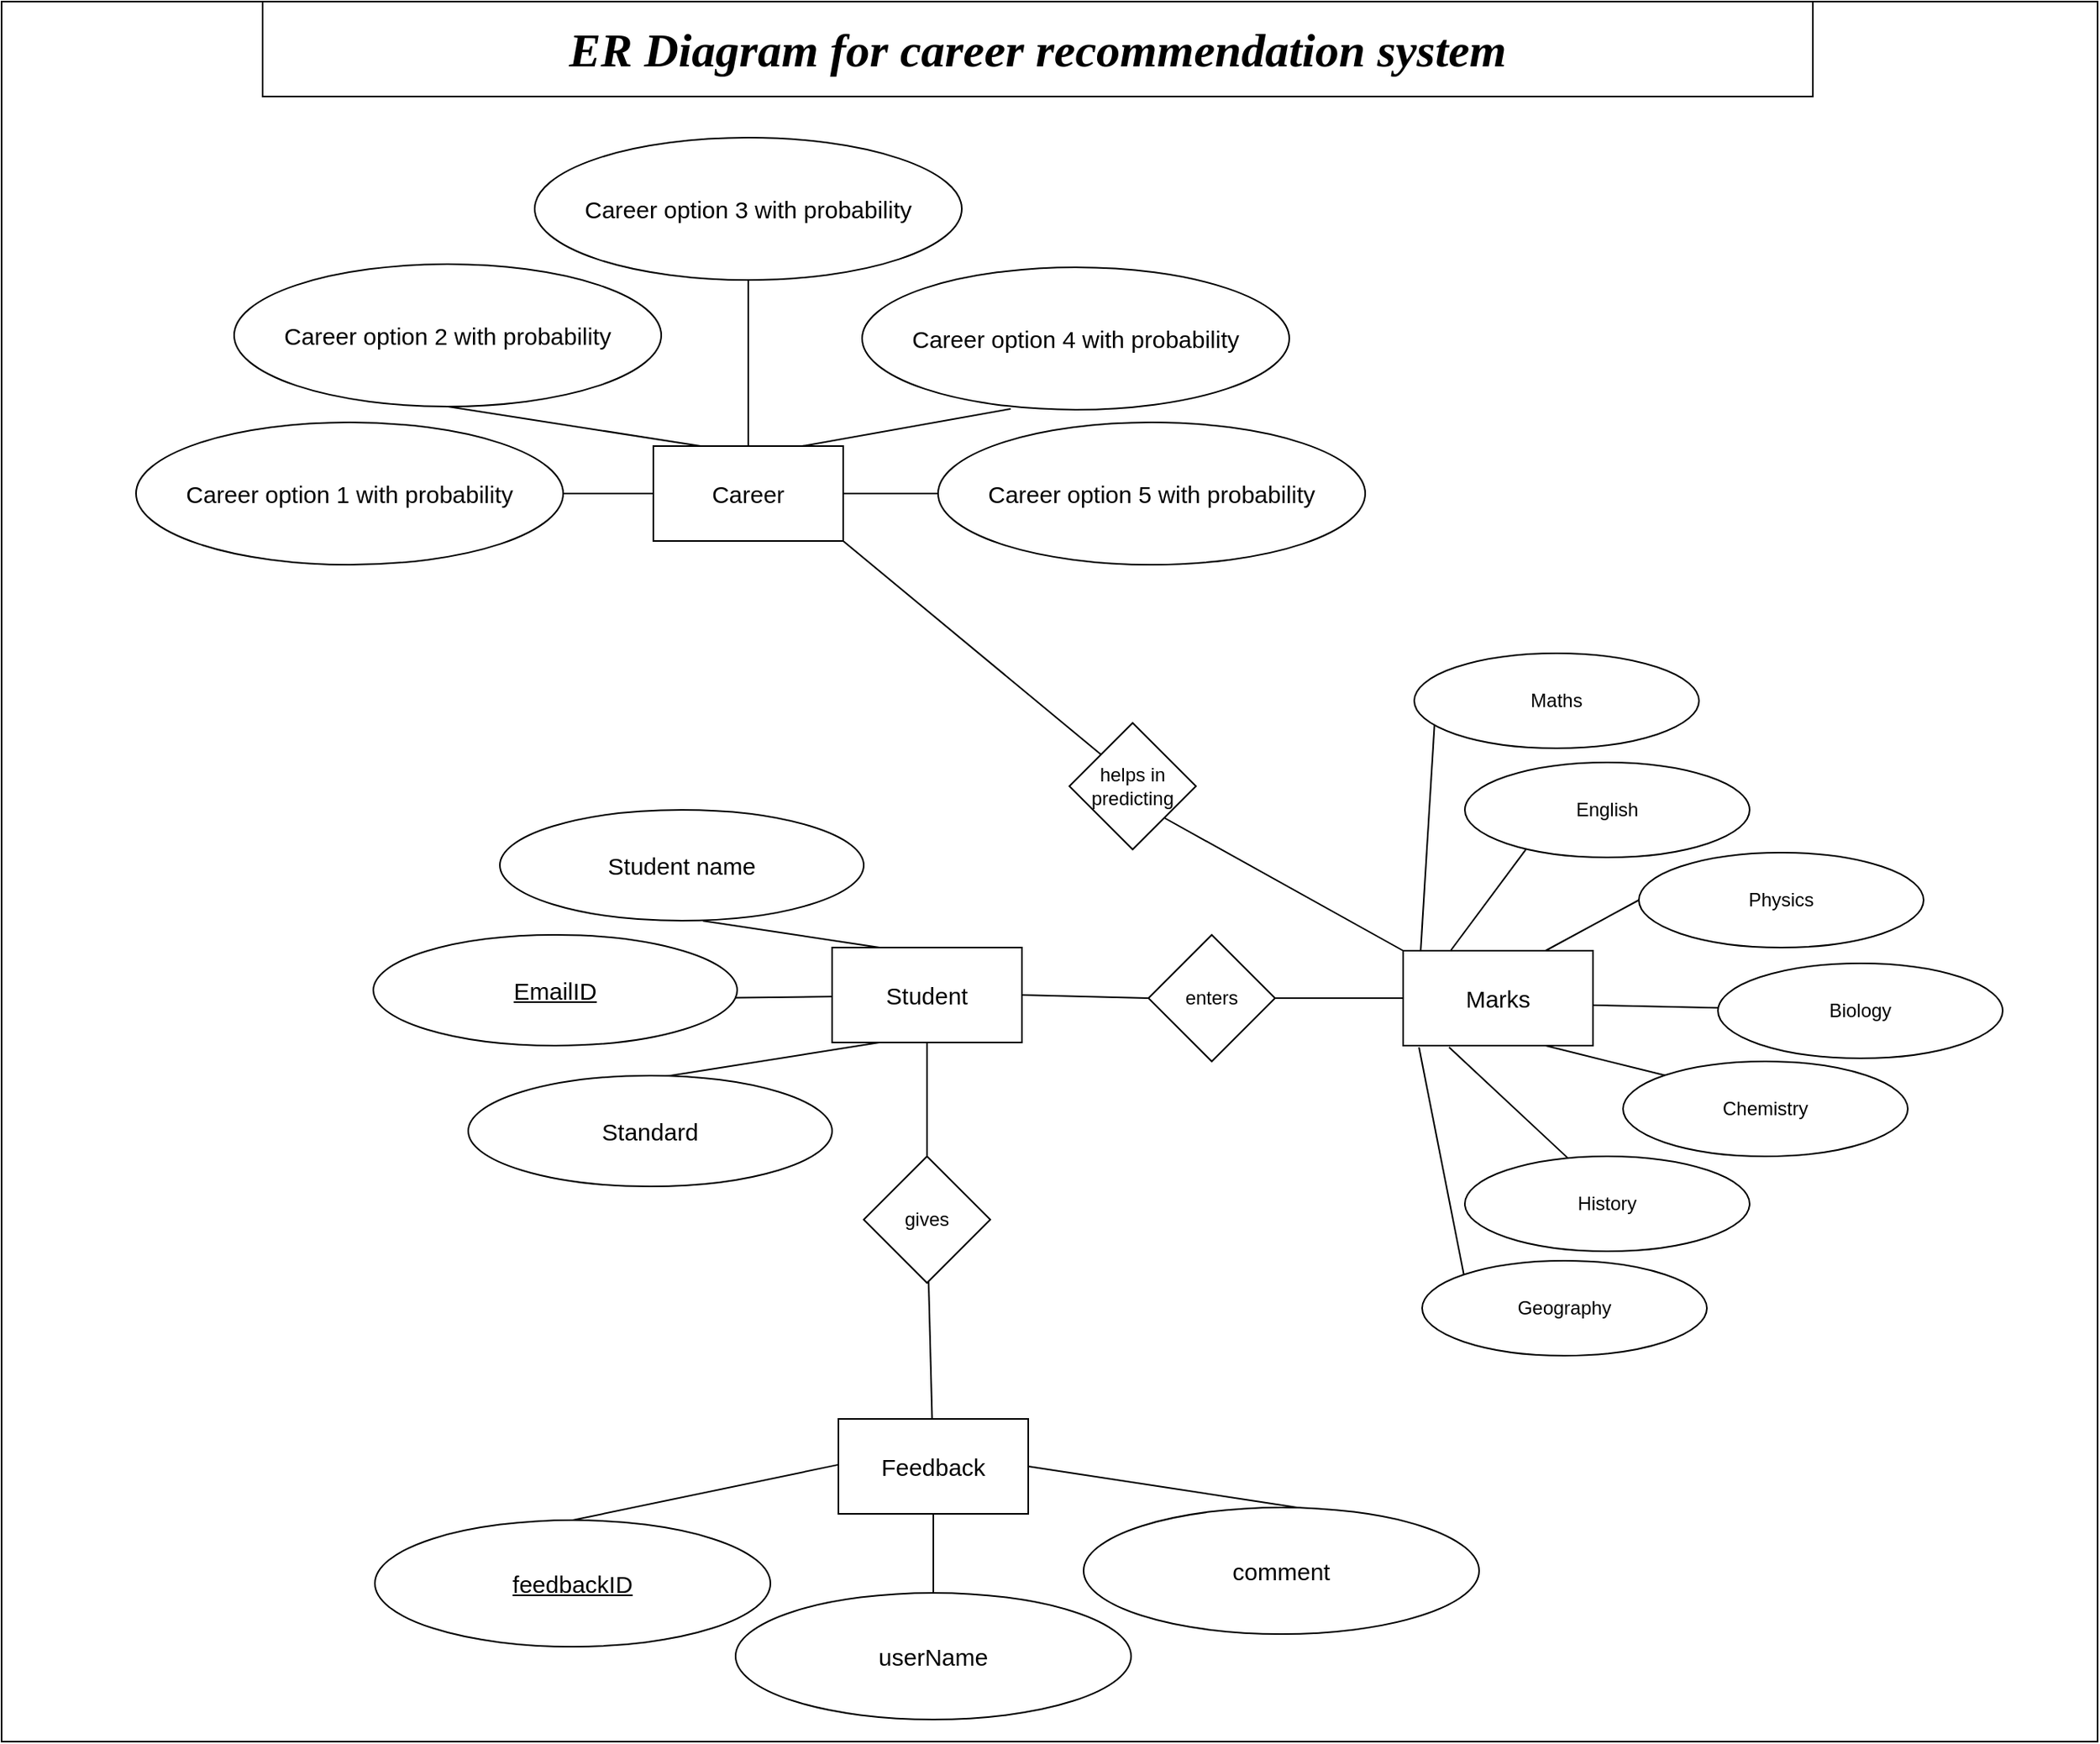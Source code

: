 <mxfile version="25.0.3">
  <diagram name="Page-1" id="f7vcRPwsbpzKCCicOem-">
    <mxGraphModel dx="2120" dy="1467" grid="1" gridSize="10" guides="1" tooltips="1" connect="1" arrows="1" fold="1" page="1" pageScale="1" pageWidth="850" pageHeight="1100" math="0" shadow="0">
      <root>
        <mxCell id="0" />
        <mxCell id="1" parent="0" />
        <mxCell id="DB7BiPDZvfRoe6xFMaz--55" value="" style="rounded=0;whiteSpace=wrap;html=1;" vertex="1" parent="1">
          <mxGeometry x="195" width="1325" height="1100" as="geometry" />
        </mxCell>
        <mxCell id="DB7BiPDZvfRoe6xFMaz--9" style="edgeStyle=orthogonalEdgeStyle;rounded=0;orthogonalLoop=1;jettySize=auto;html=1;exitX=0;exitY=0.5;exitDx=0;exitDy=0;entryX=1;entryY=0.5;entryDx=0;entryDy=0;endArrow=none;endFill=0;" edge="1" parent="1" source="DB7BiPDZvfRoe6xFMaz--1" target="DB7BiPDZvfRoe6xFMaz--7">
          <mxGeometry relative="1" as="geometry" />
        </mxCell>
        <mxCell id="DB7BiPDZvfRoe6xFMaz--21" style="rounded=0;orthogonalLoop=1;jettySize=auto;html=1;exitX=0.091;exitY=0.041;exitDx=0;exitDy=0;entryX=0.072;entryY=0.709;entryDx=0;entryDy=0;endArrow=none;endFill=0;exitPerimeter=0;entryPerimeter=0;" edge="1" parent="1" source="DB7BiPDZvfRoe6xFMaz--1" target="DB7BiPDZvfRoe6xFMaz--15">
          <mxGeometry relative="1" as="geometry" />
        </mxCell>
        <mxCell id="DB7BiPDZvfRoe6xFMaz--22" style="rounded=0;orthogonalLoop=1;jettySize=auto;html=1;exitX=0.25;exitY=0;exitDx=0;exitDy=0;entryX=0.214;entryY=0.918;entryDx=0;entryDy=0;endArrow=none;endFill=0;entryPerimeter=0;" edge="1" parent="1" source="DB7BiPDZvfRoe6xFMaz--1" target="DB7BiPDZvfRoe6xFMaz--13">
          <mxGeometry relative="1" as="geometry" />
        </mxCell>
        <mxCell id="DB7BiPDZvfRoe6xFMaz--23" style="rounded=0;orthogonalLoop=1;jettySize=auto;html=1;exitX=0.75;exitY=0;exitDx=0;exitDy=0;entryX=0;entryY=0.5;entryDx=0;entryDy=0;endArrow=none;endFill=0;" edge="1" parent="1" source="DB7BiPDZvfRoe6xFMaz--1" target="DB7BiPDZvfRoe6xFMaz--17">
          <mxGeometry relative="1" as="geometry" />
        </mxCell>
        <mxCell id="DB7BiPDZvfRoe6xFMaz--24" style="rounded=0;orthogonalLoop=1;jettySize=auto;html=1;exitX=0.97;exitY=0.606;exitDx=0;exitDy=0;endArrow=none;endFill=0;exitPerimeter=0;" edge="1" parent="1">
          <mxGeometry relative="1" as="geometry">
            <mxPoint x="1197.4" y="634.36" as="sourcePoint" />
            <mxPoint x="1280.166" y="636.177" as="targetPoint" />
          </mxGeometry>
        </mxCell>
        <mxCell id="DB7BiPDZvfRoe6xFMaz--25" style="rounded=0;orthogonalLoop=1;jettySize=auto;html=1;exitX=0.75;exitY=1;exitDx=0;exitDy=0;entryX=0;entryY=0;entryDx=0;entryDy=0;endArrow=none;endFill=0;" edge="1" parent="1" source="DB7BiPDZvfRoe6xFMaz--1" target="DB7BiPDZvfRoe6xFMaz--18">
          <mxGeometry relative="1" as="geometry" />
        </mxCell>
        <mxCell id="DB7BiPDZvfRoe6xFMaz--27" style="rounded=0;orthogonalLoop=1;jettySize=auto;html=1;entryX=0;entryY=0;entryDx=0;entryDy=0;endArrow=none;endFill=0;" edge="1" parent="1" target="DB7BiPDZvfRoe6xFMaz--20">
          <mxGeometry relative="1" as="geometry">
            <mxPoint x="1091" y="661" as="sourcePoint" />
            <mxPoint x="1081.76" y="813.98" as="targetPoint" />
          </mxGeometry>
        </mxCell>
        <mxCell id="DB7BiPDZvfRoe6xFMaz--30" style="rounded=0;orthogonalLoop=1;jettySize=auto;html=1;exitX=0;exitY=0;exitDx=0;exitDy=0;entryX=1;entryY=1;entryDx=0;entryDy=0;endArrow=none;endFill=0;" edge="1" parent="1" source="DB7BiPDZvfRoe6xFMaz--1" target="DB7BiPDZvfRoe6xFMaz--29">
          <mxGeometry relative="1" as="geometry" />
        </mxCell>
        <mxCell id="DB7BiPDZvfRoe6xFMaz--1" value="&lt;font style=&quot;font-size: 15px;&quot;&gt;Marks&lt;/font&gt;" style="rounded=0;whiteSpace=wrap;html=1;" vertex="1" parent="1">
          <mxGeometry x="1081" y="600" width="120" height="60" as="geometry" />
        </mxCell>
        <mxCell id="DB7BiPDZvfRoe6xFMaz--8" style="rounded=0;orthogonalLoop=1;jettySize=auto;html=1;exitX=1;exitY=0.5;exitDx=0;exitDy=0;entryX=0;entryY=0.5;entryDx=0;entryDy=0;endArrow=none;endFill=0;" edge="1" parent="1" source="DB7BiPDZvfRoe6xFMaz--2" target="DB7BiPDZvfRoe6xFMaz--7">
          <mxGeometry relative="1" as="geometry" />
        </mxCell>
        <mxCell id="DB7BiPDZvfRoe6xFMaz--10" style="rounded=0;orthogonalLoop=1;jettySize=auto;html=1;endArrow=none;endFill=0;entryX=0.5;entryY=0;entryDx=0;entryDy=0;exitX=0.25;exitY=1;exitDx=0;exitDy=0;" edge="1" parent="1">
          <mxGeometry relative="1" as="geometry">
            <mxPoint x="750" y="658" as="sourcePoint" />
            <mxPoint x="605" y="681" as="targetPoint" />
            <Array as="points" />
          </mxGeometry>
        </mxCell>
        <mxCell id="DB7BiPDZvfRoe6xFMaz--11" style="rounded=0;orthogonalLoop=1;jettySize=auto;html=1;exitX=0;exitY=0.5;exitDx=0;exitDy=0;entryX=0.992;entryY=0.567;entryDx=0;entryDy=0;endArrow=none;endFill=0;entryPerimeter=0;" edge="1" parent="1" target="DB7BiPDZvfRoe6xFMaz--4">
          <mxGeometry relative="1" as="geometry">
            <mxPoint x="720" y="629" as="sourcePoint" />
            <mxPoint x="660" y="634" as="targetPoint" />
          </mxGeometry>
        </mxCell>
        <mxCell id="DB7BiPDZvfRoe6xFMaz--43" value="" style="edgeStyle=orthogonalEdgeStyle;rounded=0;orthogonalLoop=1;jettySize=auto;html=1;endArrow=none;endFill=0;" edge="1" parent="1" source="DB7BiPDZvfRoe6xFMaz--2" target="DB7BiPDZvfRoe6xFMaz--42">
          <mxGeometry relative="1" as="geometry" />
        </mxCell>
        <mxCell id="DB7BiPDZvfRoe6xFMaz--2" value="&lt;font style=&quot;font-size: 15px;&quot;&gt;Student&lt;/font&gt;" style="rounded=0;whiteSpace=wrap;html=1;" vertex="1" parent="1">
          <mxGeometry x="720" y="598" width="120" height="60" as="geometry" />
        </mxCell>
        <mxCell id="DB7BiPDZvfRoe6xFMaz--3" value="&lt;font style=&quot;font-size: 15px;&quot;&gt;Standard&lt;/font&gt;" style="ellipse;whiteSpace=wrap;html=1;" vertex="1" parent="1">
          <mxGeometry x="490" y="679" width="230" height="70" as="geometry" />
        </mxCell>
        <mxCell id="DB7BiPDZvfRoe6xFMaz--4" value="&lt;u&gt;&lt;font style=&quot;font-size: 15px;&quot;&gt;EmailID&lt;/font&gt;&lt;/u&gt;" style="ellipse;whiteSpace=wrap;html=1;" vertex="1" parent="1">
          <mxGeometry x="430" y="590" width="230" height="70" as="geometry" />
        </mxCell>
        <mxCell id="DB7BiPDZvfRoe6xFMaz--5" value="&lt;font style=&quot;font-size: 15px;&quot;&gt;Student name&lt;/font&gt;" style="ellipse;whiteSpace=wrap;html=1;" vertex="1" parent="1">
          <mxGeometry x="510" y="511" width="230" height="70" as="geometry" />
        </mxCell>
        <mxCell id="DB7BiPDZvfRoe6xFMaz--7" value="enters" style="rhombus;whiteSpace=wrap;html=1;" vertex="1" parent="1">
          <mxGeometry x="920" y="590" width="80" height="80" as="geometry" />
        </mxCell>
        <mxCell id="DB7BiPDZvfRoe6xFMaz--12" style="rounded=0;orthogonalLoop=1;jettySize=auto;html=1;exitX=0.25;exitY=0;exitDx=0;exitDy=0;entryX=0.558;entryY=1.001;entryDx=0;entryDy=0;entryPerimeter=0;endArrow=none;endFill=0;" edge="1" parent="1" source="DB7BiPDZvfRoe6xFMaz--2" target="DB7BiPDZvfRoe6xFMaz--5">
          <mxGeometry relative="1" as="geometry" />
        </mxCell>
        <mxCell id="DB7BiPDZvfRoe6xFMaz--13" value="English" style="ellipse;whiteSpace=wrap;html=1;" vertex="1" parent="1">
          <mxGeometry x="1120" y="481" width="180" height="60" as="geometry" />
        </mxCell>
        <mxCell id="DB7BiPDZvfRoe6xFMaz--15" value="Maths" style="ellipse;whiteSpace=wrap;html=1;" vertex="1" parent="1">
          <mxGeometry x="1088" y="412" width="180" height="60" as="geometry" />
        </mxCell>
        <mxCell id="DB7BiPDZvfRoe6xFMaz--16" value="Biology&lt;span style=&quot;color: rgba(0, 0, 0, 0); font-family: monospace; font-size: 0px; text-align: start; text-wrap-mode: nowrap;&quot;&gt;%3CmxGraphModel%3E%3Croot%3E%3CmxCell%20id%3D%220%22%2F%3E%3CmxCell%20id%3D%221%22%20parent%3D%220%22%2F%3E%3CmxCell%20id%3D%222%22%20value%3D%22English%22%20style%3D%22ellipse%3BwhiteSpace%3Dwrap%3Bhtml%3D1%3B%22%20vertex%3D%221%22%20parent%3D%221%22%3E%3CmxGeometry%20x%3D%22480%22%20y%3D%2260%22%20width%3D%22180%22%20height%3D%2260%22%20as%3D%22geometry%22%2F%3E%3C%2FmxCell%3E%3C%2Froot%3E%3C%2FmxGraphModel%3E&lt;/span&gt;" style="ellipse;whiteSpace=wrap;html=1;" vertex="1" parent="1">
          <mxGeometry x="1280" y="608" width="180" height="60" as="geometry" />
        </mxCell>
        <mxCell id="DB7BiPDZvfRoe6xFMaz--17" value="Physics" style="ellipse;whiteSpace=wrap;html=1;" vertex="1" parent="1">
          <mxGeometry x="1230" y="538" width="180" height="60" as="geometry" />
        </mxCell>
        <mxCell id="DB7BiPDZvfRoe6xFMaz--18" value="Chemistry" style="ellipse;whiteSpace=wrap;html=1;" vertex="1" parent="1">
          <mxGeometry x="1220" y="670" width="180" height="60" as="geometry" />
        </mxCell>
        <mxCell id="DB7BiPDZvfRoe6xFMaz--19" value="History" style="ellipse;whiteSpace=wrap;html=1;" vertex="1" parent="1">
          <mxGeometry x="1120" y="730" width="180" height="60" as="geometry" />
        </mxCell>
        <mxCell id="DB7BiPDZvfRoe6xFMaz--20" value="Geography" style="ellipse;whiteSpace=wrap;html=1;" vertex="1" parent="1">
          <mxGeometry x="1093" y="796" width="180" height="60" as="geometry" />
        </mxCell>
        <mxCell id="DB7BiPDZvfRoe6xFMaz--26" style="rounded=0;orthogonalLoop=1;jettySize=auto;html=1;entryX=0.363;entryY=0.022;entryDx=0;entryDy=0;entryPerimeter=0;endArrow=none;endFill=0;" edge="1" parent="1" target="DB7BiPDZvfRoe6xFMaz--19">
          <mxGeometry relative="1" as="geometry">
            <mxPoint x="1110" y="661" as="sourcePoint" />
          </mxGeometry>
        </mxCell>
        <mxCell id="DB7BiPDZvfRoe6xFMaz--37" style="rounded=0;orthogonalLoop=1;jettySize=auto;html=1;exitX=0.5;exitY=0;exitDx=0;exitDy=0;entryX=0.5;entryY=1;entryDx=0;entryDy=0;endArrow=none;endFill=0;" edge="1" parent="1" source="DB7BiPDZvfRoe6xFMaz--28" target="DB7BiPDZvfRoe6xFMaz--35">
          <mxGeometry relative="1" as="geometry" />
        </mxCell>
        <mxCell id="DB7BiPDZvfRoe6xFMaz--38" style="rounded=0;orthogonalLoop=1;jettySize=auto;html=1;exitX=0.75;exitY=0;exitDx=0;exitDy=0;entryX=0.333;entryY=0.994;entryDx=0;entryDy=0;endArrow=none;endFill=0;entryPerimeter=0;" edge="1" parent="1">
          <mxGeometry relative="1" as="geometry">
            <mxPoint x="701" y="281" as="sourcePoint" />
            <mxPoint x="832.91" y="257.46" as="targetPoint" />
          </mxGeometry>
        </mxCell>
        <mxCell id="DB7BiPDZvfRoe6xFMaz--39" style="rounded=0;orthogonalLoop=1;jettySize=auto;html=1;exitX=1;exitY=0.5;exitDx=0;exitDy=0;entryX=0;entryY=0.5;entryDx=0;entryDy=0;endArrow=none;endFill=0;" edge="1" parent="1" source="DB7BiPDZvfRoe6xFMaz--28" target="DB7BiPDZvfRoe6xFMaz--36">
          <mxGeometry relative="1" as="geometry" />
        </mxCell>
        <mxCell id="DB7BiPDZvfRoe6xFMaz--40" style="rounded=0;orthogonalLoop=1;jettySize=auto;html=1;exitX=0.25;exitY=0;exitDx=0;exitDy=0;entryX=0.5;entryY=1;entryDx=0;entryDy=0;endArrow=none;endFill=0;" edge="1" parent="1" source="DB7BiPDZvfRoe6xFMaz--28" target="DB7BiPDZvfRoe6xFMaz--34">
          <mxGeometry relative="1" as="geometry" />
        </mxCell>
        <mxCell id="DB7BiPDZvfRoe6xFMaz--41" style="rounded=0;orthogonalLoop=1;jettySize=auto;html=1;exitX=0;exitY=0.5;exitDx=0;exitDy=0;entryX=1;entryY=0.5;entryDx=0;entryDy=0;endArrow=none;endFill=0;" edge="1" parent="1" source="DB7BiPDZvfRoe6xFMaz--28" target="DB7BiPDZvfRoe6xFMaz--33">
          <mxGeometry relative="1" as="geometry" />
        </mxCell>
        <mxCell id="DB7BiPDZvfRoe6xFMaz--28" value="&lt;font style=&quot;font-size: 15px;&quot;&gt;Career&lt;/font&gt;" style="rounded=0;whiteSpace=wrap;html=1;" vertex="1" parent="1">
          <mxGeometry x="607" y="281" width="120" height="60" as="geometry" />
        </mxCell>
        <mxCell id="DB7BiPDZvfRoe6xFMaz--31" style="rounded=0;orthogonalLoop=1;jettySize=auto;html=1;exitX=0;exitY=0;exitDx=0;exitDy=0;entryX=1;entryY=1;entryDx=0;entryDy=0;endArrow=none;endFill=0;" edge="1" parent="1" source="DB7BiPDZvfRoe6xFMaz--29" target="DB7BiPDZvfRoe6xFMaz--28">
          <mxGeometry relative="1" as="geometry" />
        </mxCell>
        <mxCell id="DB7BiPDZvfRoe6xFMaz--29" value="helps in predicting" style="rhombus;whiteSpace=wrap;html=1;" vertex="1" parent="1">
          <mxGeometry x="870" y="456" width="80" height="80" as="geometry" />
        </mxCell>
        <mxCell id="DB7BiPDZvfRoe6xFMaz--32" value="&lt;font style=&quot;font-size: 15px;&quot;&gt;Career option 4 with probability&lt;/font&gt;" style="ellipse;whiteSpace=wrap;html=1;" vertex="1" parent="1">
          <mxGeometry x="739" y="168" width="270" height="90" as="geometry" />
        </mxCell>
        <mxCell id="DB7BiPDZvfRoe6xFMaz--33" value="&lt;font style=&quot;font-size: 15px;&quot;&gt;Career option 1 with probability&lt;/font&gt;" style="ellipse;whiteSpace=wrap;html=1;" vertex="1" parent="1">
          <mxGeometry x="280" y="266" width="270" height="90" as="geometry" />
        </mxCell>
        <mxCell id="DB7BiPDZvfRoe6xFMaz--34" value="&lt;font style=&quot;font-size: 15px;&quot;&gt;Career option 2 with probability&lt;/font&gt;" style="ellipse;whiteSpace=wrap;html=1;" vertex="1" parent="1">
          <mxGeometry x="342" y="166" width="270" height="90" as="geometry" />
        </mxCell>
        <mxCell id="DB7BiPDZvfRoe6xFMaz--35" value="&lt;font style=&quot;font-size: 15px;&quot;&gt;Career option 3 with probability&lt;/font&gt;" style="ellipse;whiteSpace=wrap;html=1;" vertex="1" parent="1">
          <mxGeometry x="532" y="86" width="270" height="90" as="geometry" />
        </mxCell>
        <mxCell id="DB7BiPDZvfRoe6xFMaz--36" value="&lt;font style=&quot;font-size: 15px;&quot;&gt;Career option 5 with probability&lt;/font&gt;" style="ellipse;whiteSpace=wrap;html=1;" vertex="1" parent="1">
          <mxGeometry x="787" y="266" width="270" height="90" as="geometry" />
        </mxCell>
        <mxCell id="DB7BiPDZvfRoe6xFMaz--45" value="" style="rounded=0;orthogonalLoop=1;jettySize=auto;html=1;endArrow=none;endFill=0;" edge="1" parent="1" source="DB7BiPDZvfRoe6xFMaz--42" target="DB7BiPDZvfRoe6xFMaz--44">
          <mxGeometry relative="1" as="geometry" />
        </mxCell>
        <mxCell id="DB7BiPDZvfRoe6xFMaz--42" value="gives" style="rhombus;whiteSpace=wrap;html=1;rounded=0;" vertex="1" parent="1">
          <mxGeometry x="740" y="730" width="80" height="80" as="geometry" />
        </mxCell>
        <mxCell id="DB7BiPDZvfRoe6xFMaz--47" value="" style="rounded=0;orthogonalLoop=1;jettySize=auto;html=1;endArrow=none;endFill=0;entryX=0.5;entryY=0;entryDx=0;entryDy=0;" edge="1" parent="1" target="DB7BiPDZvfRoe6xFMaz--46">
          <mxGeometry relative="1" as="geometry">
            <mxPoint x="724" y="924.947" as="sourcePoint" />
            <mxPoint x="556" y="950" as="targetPoint" />
          </mxGeometry>
        </mxCell>
        <mxCell id="DB7BiPDZvfRoe6xFMaz--50" style="rounded=0;orthogonalLoop=1;jettySize=auto;html=1;exitX=0.5;exitY=1;exitDx=0;exitDy=0;entryX=0.5;entryY=0;entryDx=0;entryDy=0;endArrow=none;endFill=0;" edge="1" parent="1" source="DB7BiPDZvfRoe6xFMaz--44" target="DB7BiPDZvfRoe6xFMaz--48">
          <mxGeometry relative="1" as="geometry" />
        </mxCell>
        <mxCell id="DB7BiPDZvfRoe6xFMaz--51" style="rounded=0;orthogonalLoop=1;jettySize=auto;html=1;exitX=1;exitY=0.5;exitDx=0;exitDy=0;entryX=0.55;entryY=0.004;entryDx=0;entryDy=0;endArrow=none;endFill=0;entryPerimeter=0;" edge="1" parent="1" source="DB7BiPDZvfRoe6xFMaz--44" target="DB7BiPDZvfRoe6xFMaz--49">
          <mxGeometry relative="1" as="geometry" />
        </mxCell>
        <mxCell id="DB7BiPDZvfRoe6xFMaz--44" value="&lt;font style=&quot;font-size: 15px;&quot;&gt;Feedback&lt;/font&gt;" style="whiteSpace=wrap;html=1;rounded=0;" vertex="1" parent="1">
          <mxGeometry x="724" y="896" width="120" height="60" as="geometry" />
        </mxCell>
        <mxCell id="DB7BiPDZvfRoe6xFMaz--46" value="&lt;font style=&quot;font-size: 15px;&quot;&gt;&lt;u&gt;feedbackID&lt;/u&gt;&lt;/font&gt;" style="ellipse;whiteSpace=wrap;html=1;rounded=0;" vertex="1" parent="1">
          <mxGeometry x="431" y="960" width="250" height="80" as="geometry" />
        </mxCell>
        <mxCell id="DB7BiPDZvfRoe6xFMaz--48" value="&lt;font style=&quot;font-size: 15px;&quot;&gt;userName&lt;/font&gt;" style="ellipse;whiteSpace=wrap;html=1;rounded=0;" vertex="1" parent="1">
          <mxGeometry x="659" y="1006" width="250" height="80" as="geometry" />
        </mxCell>
        <mxCell id="DB7BiPDZvfRoe6xFMaz--49" value="&lt;font style=&quot;font-size: 15px;&quot;&gt;comment&lt;/font&gt;" style="ellipse;whiteSpace=wrap;html=1;rounded=0;" vertex="1" parent="1">
          <mxGeometry x="879" y="952" width="250" height="80" as="geometry" />
        </mxCell>
        <mxCell id="DB7BiPDZvfRoe6xFMaz--53" value="&lt;font face=&quot;Lucida Console&quot; style=&quot;font-size: 30px;&quot;&gt;&lt;b style=&quot;&quot;&gt;&lt;i style=&quot;&quot;&gt;ER Diagram for career recommendation system&lt;/i&gt;&lt;/b&gt;&lt;/font&gt;" style="rounded=0;whiteSpace=wrap;html=1;" vertex="1" parent="1">
          <mxGeometry x="360" width="980" height="60" as="geometry" />
        </mxCell>
      </root>
    </mxGraphModel>
  </diagram>
</mxfile>
